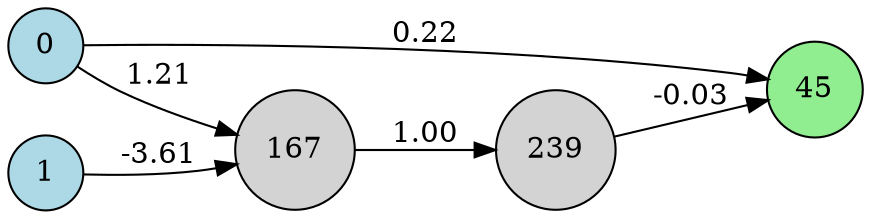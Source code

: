 digraph neat {
  rankdir=LR;
  node [shape=circle];
  node0 [label="0", style=filled, fillcolor=lightblue];
  node1 [label="1", style=filled, fillcolor=lightblue];
  node45 [label="45", style=filled, fillcolor=lightgreen];
  node167 [label="167", style=filled, fillcolor=lightgray];
  node239 [label="239", style=filled, fillcolor=lightgray];
  node0 -> node45 [label="0.22"];
  node1 -> node167 [label="-3.61"];
  node0 -> node167 [label="1.21"];
  node167 -> node239 [label="1.00"];
  node239 -> node45 [label="-0.03"];
}

